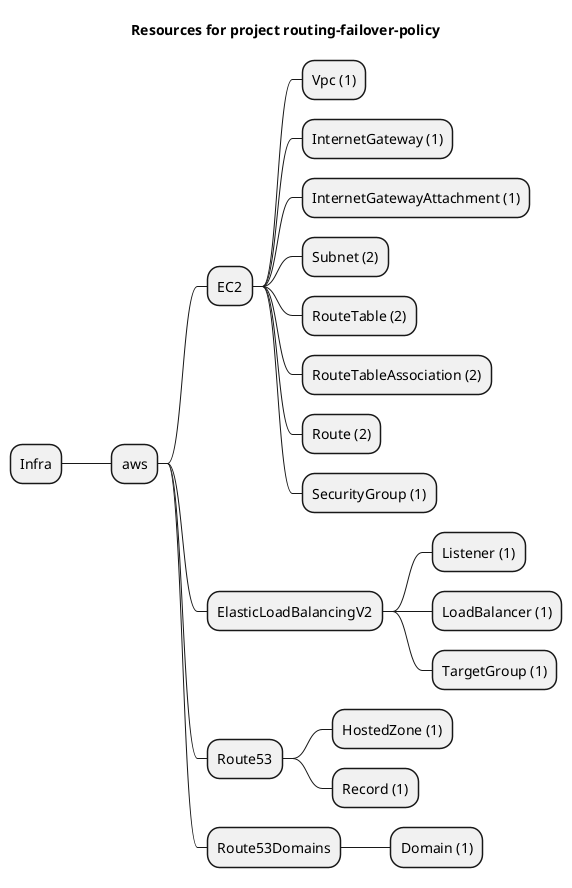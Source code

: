 @startmindmap
title Resources for project routing-failover-policy
skinparam monochrome true
+ Infra
++ aws
+++ EC2
++++ Vpc (1)
++++ InternetGateway (1)
++++ InternetGatewayAttachment (1)
++++ Subnet (2)
++++ RouteTable (2)
++++ RouteTableAssociation (2)
++++ Route (2)
++++ SecurityGroup (1)
+++ ElasticLoadBalancingV2
++++ Listener (1)
++++ LoadBalancer (1)
++++ TargetGroup (1)
+++ Route53
++++ HostedZone (1)
++++ Record (1)
+++ Route53Domains
++++ Domain (1)
@endmindmap